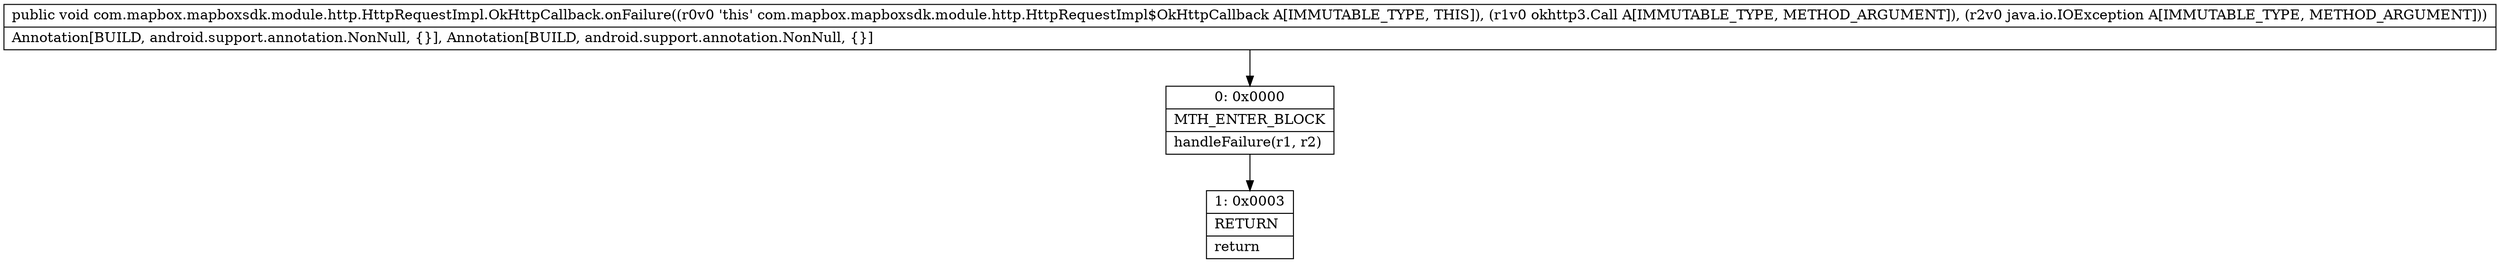 digraph "CFG forcom.mapbox.mapboxsdk.module.http.HttpRequestImpl.OkHttpCallback.onFailure(Lokhttp3\/Call;Ljava\/io\/IOException;)V" {
Node_0 [shape=record,label="{0\:\ 0x0000|MTH_ENTER_BLOCK\l|handleFailure(r1, r2)\l}"];
Node_1 [shape=record,label="{1\:\ 0x0003|RETURN\l|return\l}"];
MethodNode[shape=record,label="{public void com.mapbox.mapboxsdk.module.http.HttpRequestImpl.OkHttpCallback.onFailure((r0v0 'this' com.mapbox.mapboxsdk.module.http.HttpRequestImpl$OkHttpCallback A[IMMUTABLE_TYPE, THIS]), (r1v0 okhttp3.Call A[IMMUTABLE_TYPE, METHOD_ARGUMENT]), (r2v0 java.io.IOException A[IMMUTABLE_TYPE, METHOD_ARGUMENT]))  | Annotation[BUILD, android.support.annotation.NonNull, \{\}], Annotation[BUILD, android.support.annotation.NonNull, \{\}]\l}"];
MethodNode -> Node_0;
Node_0 -> Node_1;
}

